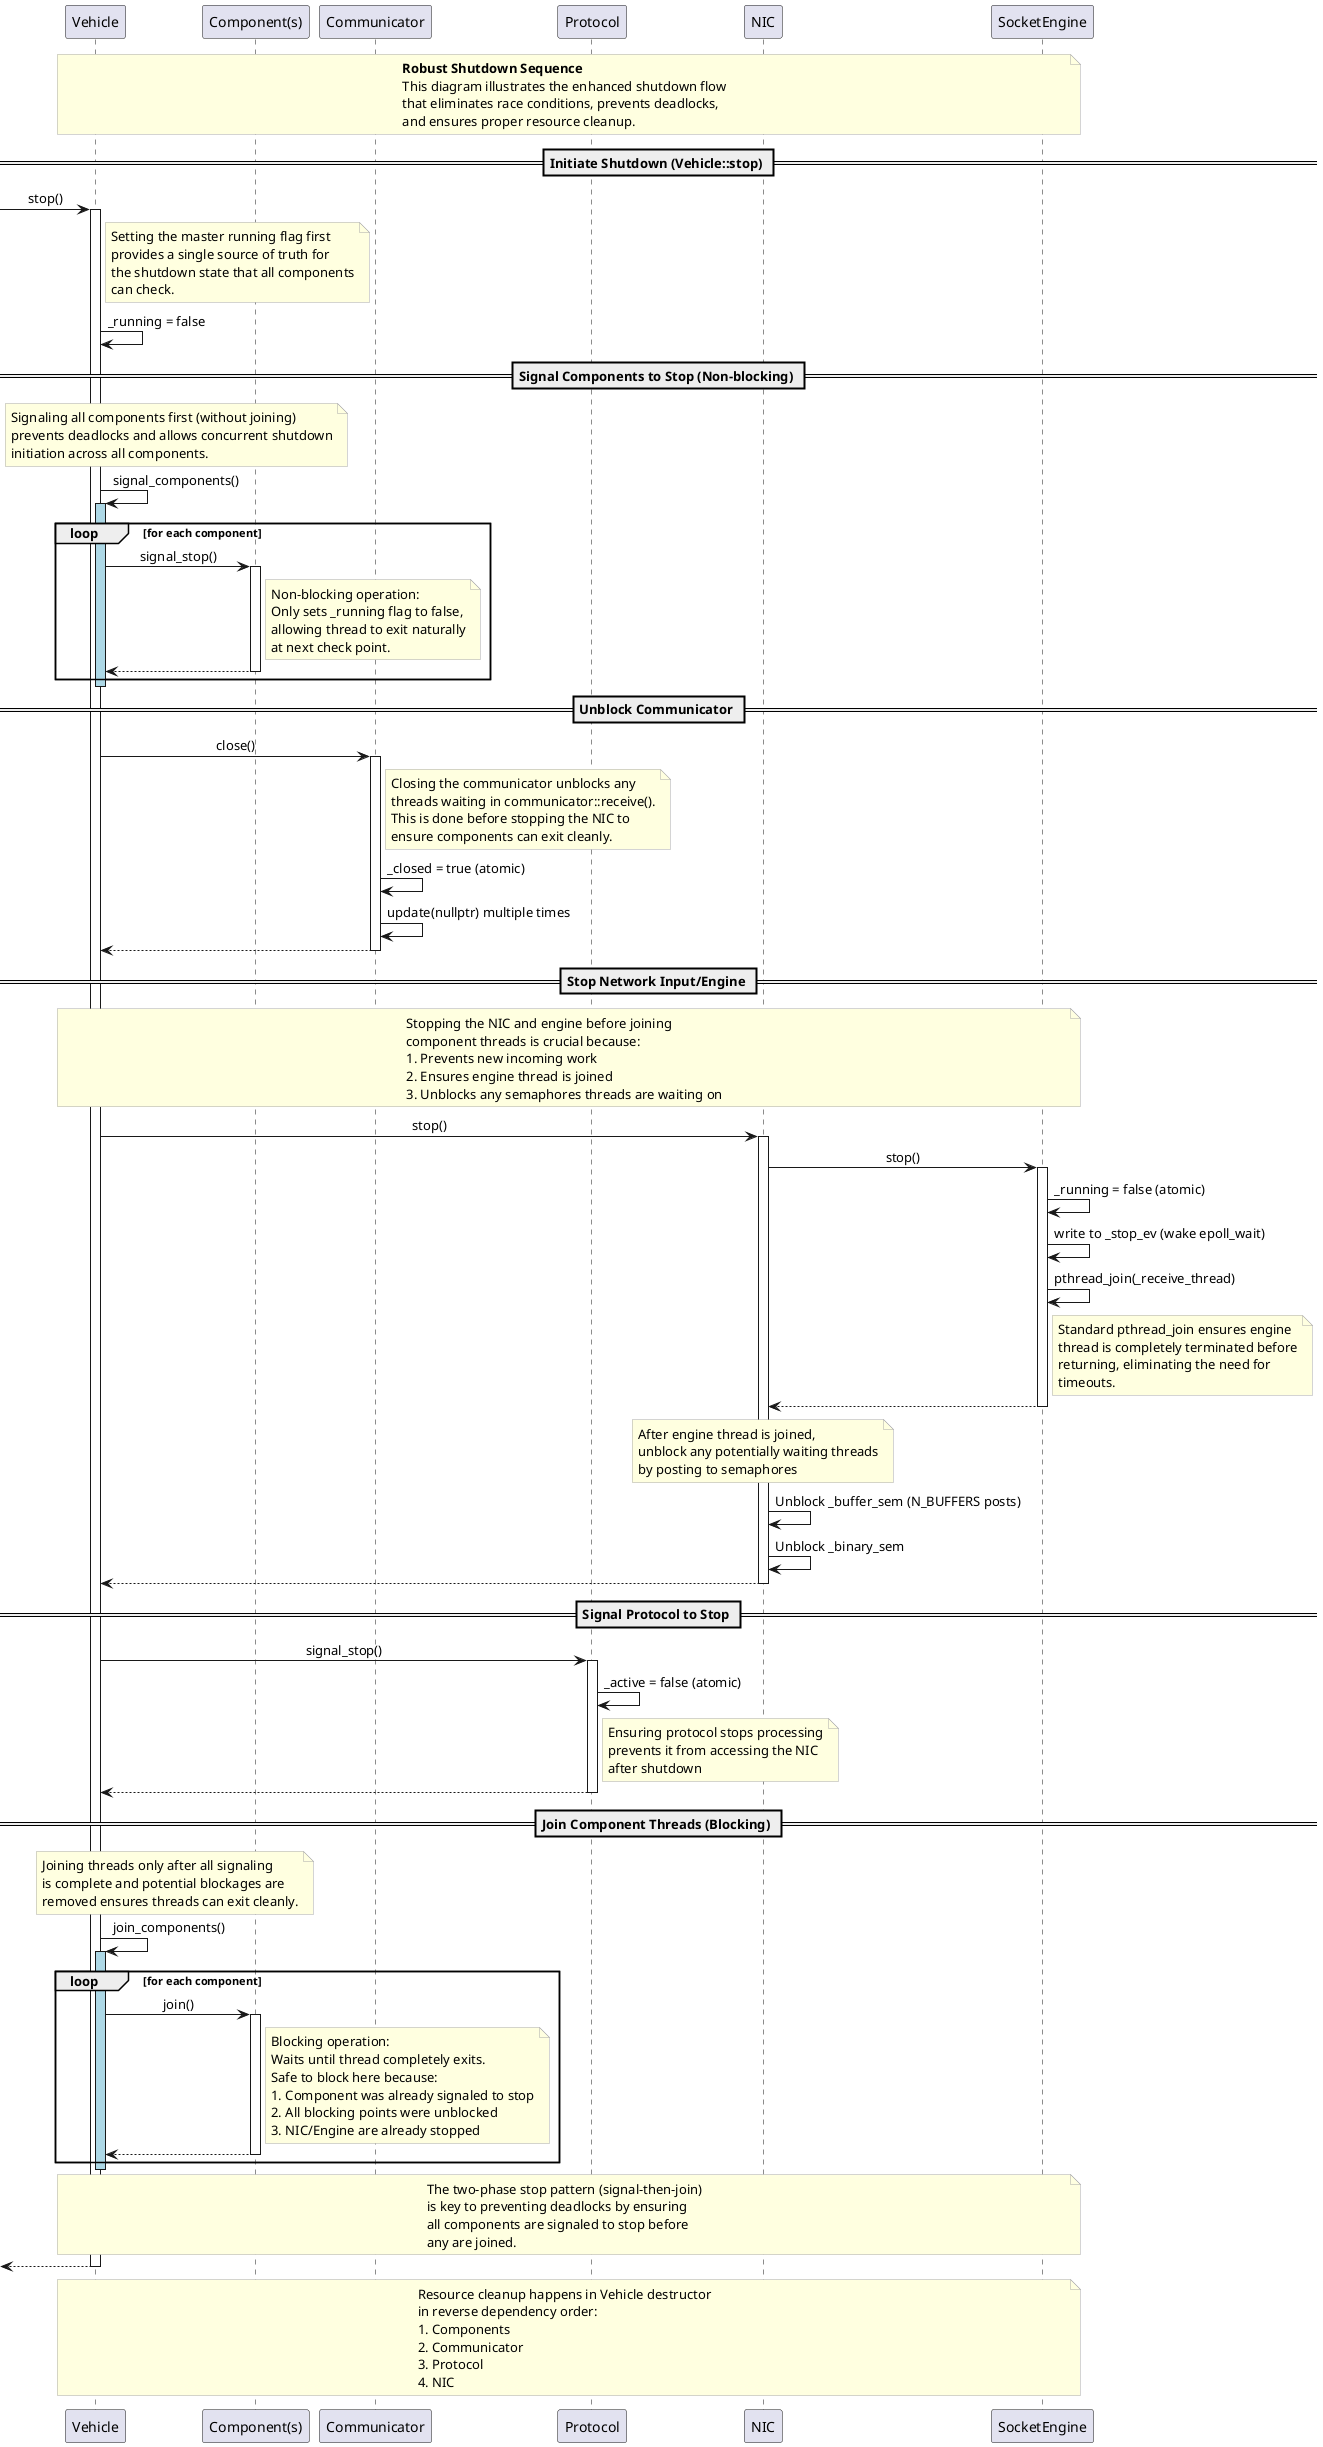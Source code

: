 @startuml Robust Shutdown Sequence

skinparam sequenceMessageAlign center
skinparam noteBackgroundColor LightYellow
skinparam noteBorderColor DarkGray

participant "Vehicle" as V
participant "Component(s)" as C
participant "Communicator" as COM
participant "Protocol" as P
participant "NIC" as N
participant "SocketEngine" as SE

note over V, SE
  <b>Robust Shutdown Sequence</b>
  This diagram illustrates the enhanced shutdown flow
  that eliminates race conditions, prevents deadlocks,
  and ensures proper resource cleanup.
end note

== Initiate Shutdown (Vehicle::stop) ==

[-> V: stop()
activate V

note right of V
  Setting the master running flag first
  provides a single source of truth for
  the shutdown state that all components
  can check.
end note
V -> V: _running = false

== Signal Components to Stop (Non-blocking) ==

note over V, C
  Signaling all components first (without joining)
  prevents deadlocks and allows concurrent shutdown
  initiation across all components.
end note

V -> V: signal_components()
activate V #LightBlue
loop for each component
  V -> C: signal_stop()
  activate C
  note right of C
    Non-blocking operation:
    Only sets _running flag to false,
    allowing thread to exit naturally
    at next check point.
  end note
  C --> V
  deactivate C
end
deactivate V

== Unblock Communicator ==

V -> COM: close()
activate COM
note right of COM
  Closing the communicator unblocks any
  threads waiting in communicator::receive().
  This is done before stopping the NIC to
  ensure components can exit cleanly.
end note
COM -> COM: _closed = true (atomic)
COM -> COM: update(nullptr) multiple times
COM --> V
deactivate COM

== Stop Network Input/Engine ==

note over V, SE
  Stopping the NIC and engine before joining
  component threads is crucial because:
  1. Prevents new incoming work
  2. Ensures engine thread is joined 
  3. Unblocks any semaphores threads are waiting on
end note

V -> N: stop()
activate N
N -> SE: stop()
activate SE

SE -> SE: _running = false (atomic)
SE -> SE: write to _stop_ev (wake epoll_wait)
SE -> SE: pthread_join(_receive_thread)
note right of SE
  Standard pthread_join ensures engine
  thread is completely terminated before
  returning, eliminating the need for
  timeouts.
end note
SE --> N
deactivate SE

note over N
  After engine thread is joined,
  unblock any potentially waiting threads
  by posting to semaphores
end note
N -> N: Unblock _buffer_sem (N_BUFFERS posts)
N -> N: Unblock _binary_sem
N --> V
deactivate N

== Signal Protocol to Stop ==

V -> P: signal_stop()
activate P
P -> P: _active = false (atomic)
note right of P
  Ensuring protocol stops processing
  prevents it from accessing the NIC
  after shutdown
end note
P --> V
deactivate P

== Join Component Threads (Blocking) ==

note over V, C
  Joining threads only after all signaling
  is complete and potential blockages are
  removed ensures threads can exit cleanly.
end note

V -> V: join_components()
activate V #LightBlue
loop for each component
  V -> C: join()
  activate C
  note right of C
    Blocking operation:
    Waits until thread completely exits.
    Safe to block here because:
    1. Component was already signaled to stop
    2. All blocking points were unblocked
    3. NIC/Engine are already stopped
  end note
  C --> V
  deactivate C
end
deactivate V

note over V, SE
  The two-phase stop pattern (signal-then-join)
  is key to preventing deadlocks by ensuring
  all components are signaled to stop before
  any are joined.
end note

[<-- V
deactivate V

note over V, SE
  Resource cleanup happens in Vehicle destructor
  in reverse dependency order:
  1. Components
  2. Communicator
  3. Protocol
  4. NIC
end note

@enduml